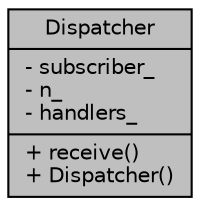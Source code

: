 digraph "Dispatcher"
{
 // LATEX_PDF_SIZE
  edge [fontname="Helvetica",fontsize="10",labelfontname="Helvetica",labelfontsize="10"];
  node [fontname="Helvetica",fontsize="10",shape=record];
  Node1 [label="{Dispatcher\n|- subscriber_\l- n_\l- handlers_\l|+ receive()\l+ Dispatcher()\l}",height=0.2,width=0.4,color="black", fillcolor="grey75", style="filled", fontcolor="black",tooltip=" "];
}
